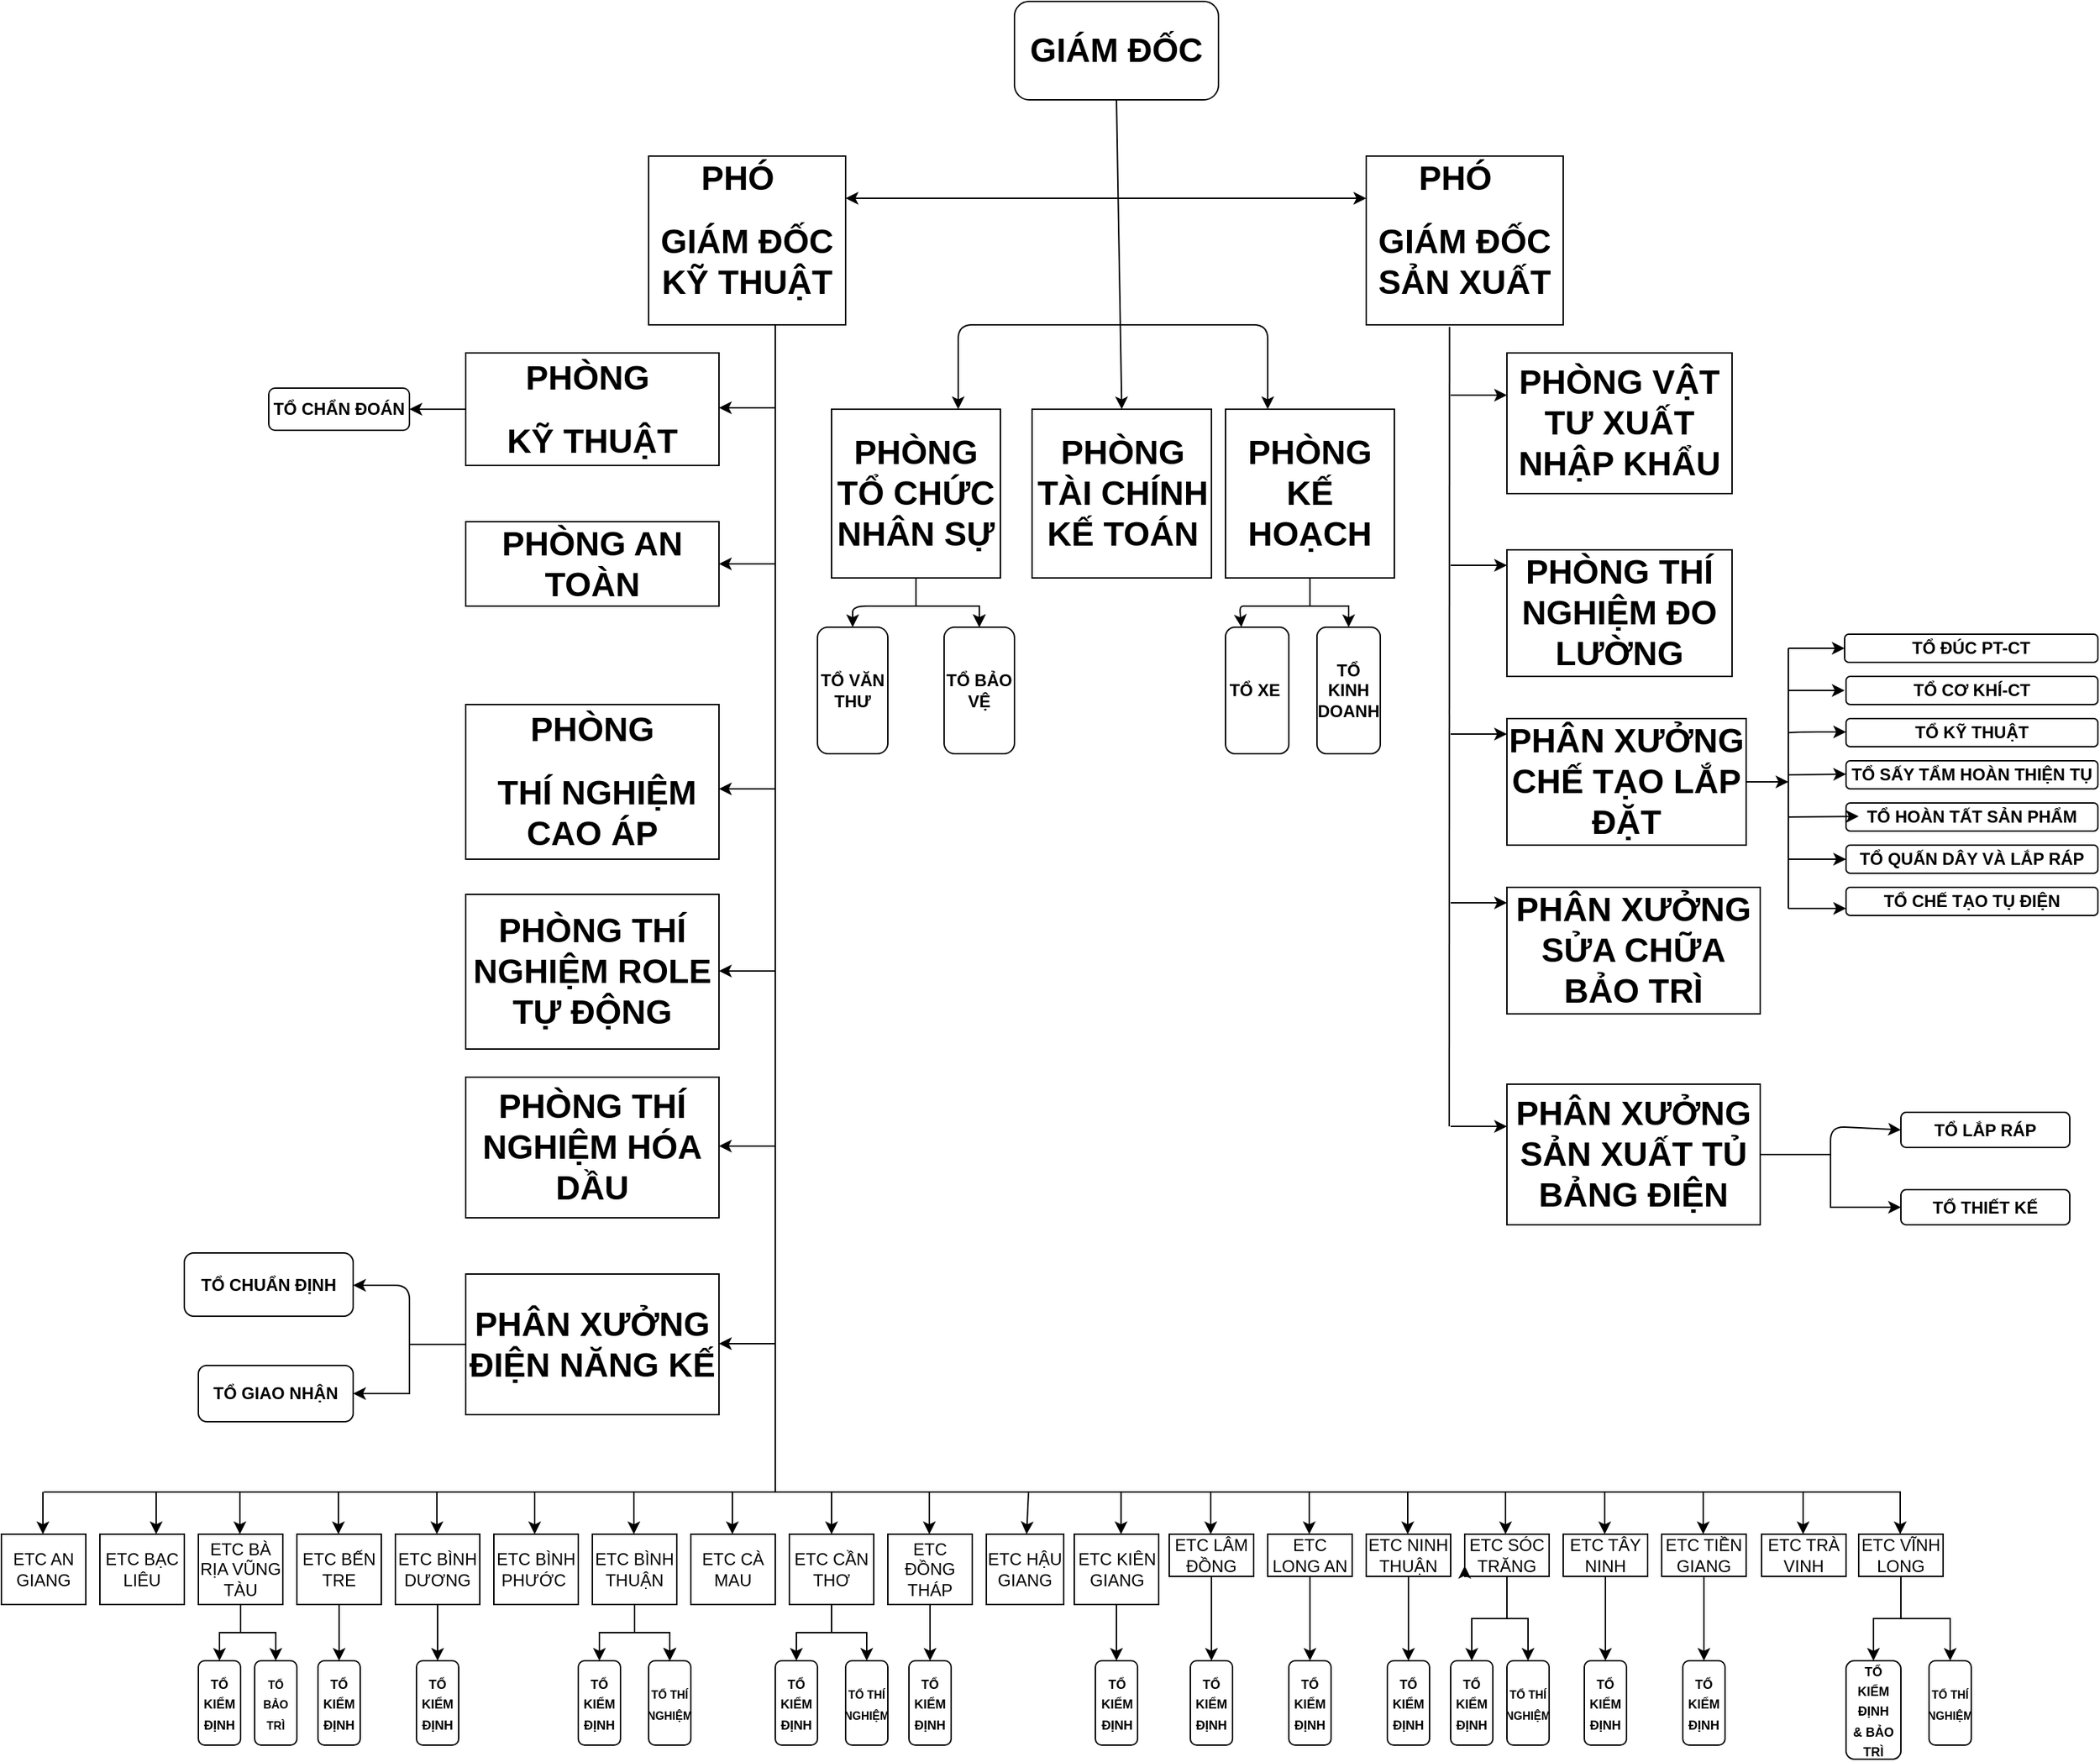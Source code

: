<mxfile version="14.4.9" type="github"><diagram id="yOJD8bRb-42_xf0yZn7i" name="Page-1"><mxGraphModel dx="1888" dy="2817" grid="1" gridSize="10" guides="1" tooltips="1" connect="1" arrows="1" fold="1" page="1" pageScale="1" pageWidth="850" pageHeight="1100" math="0" shadow="0"><root><mxCell id="0"/><mxCell id="1" parent="0"/><mxCell id="xTcGZscfiD_MgSBBifNz-1" value="&lt;h1&gt;GIÁM ĐỐC&lt;/h1&gt;" style="rounded=1;whiteSpace=wrap;html=1;" parent="1" vertex="1"><mxGeometry x="450" y="-2180" width="145" height="70" as="geometry"/></mxCell><mxCell id="xTcGZscfiD_MgSBBifNz-4" value="&lt;h1&gt;PHÓ&amp;nbsp;&amp;nbsp;&lt;/h1&gt;&lt;h1&gt;GIÁM ĐỐC SẢN XUẤT&lt;/h1&gt;&lt;div&gt;&lt;br&gt;&lt;/div&gt;" style="rounded=0;whiteSpace=wrap;html=1;align=center;" parent="1" vertex="1"><mxGeometry x="700" y="-2070" width="140" height="120" as="geometry"/></mxCell><mxCell id="YhAM479uiLmzW_i0adrI-1" value="&lt;h1&gt;PHÒNG VẬT TƯ XUẤT NHẬP KHẨU&lt;/h1&gt;" style="rounded=0;whiteSpace=wrap;html=1;" parent="1" vertex="1"><mxGeometry x="800" y="-1930" width="160" height="100" as="geometry"/></mxCell><mxCell id="YhAM479uiLmzW_i0adrI-2" value="&lt;h1&gt;PHÓ&amp;nbsp;&amp;nbsp;&lt;/h1&gt;&lt;h1&gt;GIÁM ĐỐC KỸ THUẬT&lt;/h1&gt;&lt;div&gt;&lt;br&gt;&lt;/div&gt;" style="rounded=0;whiteSpace=wrap;html=1;align=center;" parent="1" vertex="1"><mxGeometry x="190" y="-2070" width="140" height="120" as="geometry"/></mxCell><mxCell id="YhAM479uiLmzW_i0adrI-7" value="" style="endArrow=classic;html=1;exitX=0.5;exitY=1;exitDx=0;exitDy=0;entryX=0.5;entryY=0;entryDx=0;entryDy=0;" parent="1" source="xTcGZscfiD_MgSBBifNz-1" target="YhAM479uiLmzW_i0adrI-14" edge="1"><mxGeometry width="50" height="50" relative="1" as="geometry"><mxPoint x="530" y="-2070" as="sourcePoint"/><mxPoint x="523" y="-1900" as="targetPoint"/></mxGeometry></mxCell><mxCell id="YhAM479uiLmzW_i0adrI-12" value="" style="endArrow=classic;html=1;entryX=1;entryY=0.25;entryDx=0;entryDy=0;" parent="1" target="YhAM479uiLmzW_i0adrI-2" edge="1"><mxGeometry width="50" height="50" relative="1" as="geometry"><mxPoint x="520" y="-2040" as="sourcePoint"/><mxPoint x="570" y="-2090" as="targetPoint"/></mxGeometry></mxCell><mxCell id="YhAM479uiLmzW_i0adrI-13" value="" style="endArrow=classic;html=1;entryX=0;entryY=0.25;entryDx=0;entryDy=0;" parent="1" target="xTcGZscfiD_MgSBBifNz-4" edge="1"><mxGeometry width="50" height="50" relative="1" as="geometry"><mxPoint x="520" y="-2040" as="sourcePoint"/><mxPoint x="570" y="-2090" as="targetPoint"/></mxGeometry></mxCell><mxCell id="YhAM479uiLmzW_i0adrI-14" value="&lt;h1&gt;PHÒNG TÀI CHÍNH KẾ TOÁN&lt;/h1&gt;" style="rounded=0;whiteSpace=wrap;html=1;" parent="1" vertex="1"><mxGeometry x="462.5" y="-1890" width="127.5" height="120" as="geometry"/></mxCell><mxCell id="vHBTWpeR3NhkdNCN7X72-277" value="" style="edgeStyle=orthogonalEdgeStyle;rounded=0;orthogonalLoop=1;jettySize=auto;html=1;" parent="1" source="YhAM479uiLmzW_i0adrI-16" target="vHBTWpeR3NhkdNCN7X72-276" edge="1"><mxGeometry relative="1" as="geometry"/></mxCell><mxCell id="YhAM479uiLmzW_i0adrI-16" value="&lt;h1&gt;PHÒNG KẾ HOẠCH&lt;/h1&gt;" style="rounded=0;whiteSpace=wrap;html=1;" parent="1" vertex="1"><mxGeometry x="600" y="-1890" width="120" height="120" as="geometry"/></mxCell><mxCell id="vHBTWpeR3NhkdNCN7X72-268" value="" style="edgeStyle=orthogonalEdgeStyle;rounded=0;orthogonalLoop=1;jettySize=auto;html=1;entryX=0.5;entryY=0;entryDx=0;entryDy=0;" parent="1" source="YhAM479uiLmzW_i0adrI-17" target="vHBTWpeR3NhkdNCN7X72-269" edge="1"><mxGeometry relative="1" as="geometry"/></mxCell><mxCell id="vHBTWpeR3NhkdNCN7X72-270" value="" style="edgeStyle=orthogonalEdgeStyle;rounded=0;orthogonalLoop=1;jettySize=auto;html=1;" parent="1" source="YhAM479uiLmzW_i0adrI-17" target="vHBTWpeR3NhkdNCN7X72-269" edge="1"><mxGeometry relative="1" as="geometry"/></mxCell><mxCell id="YhAM479uiLmzW_i0adrI-17" value="&lt;h1&gt;PHÒNG TỔ CHỨC NHÂN SỰ&lt;/h1&gt;" style="rounded=0;whiteSpace=wrap;html=1;" parent="1" vertex="1"><mxGeometry x="320" y="-1890" width="120" height="120" as="geometry"/></mxCell><mxCell id="YhAM479uiLmzW_i0adrI-20" value="" style="endArrow=none;html=1;" parent="1" edge="1"><mxGeometry width="50" height="50" relative="1" as="geometry"><mxPoint x="280" y="-1120" as="sourcePoint"/><mxPoint x="280" y="-1950" as="targetPoint"/></mxGeometry></mxCell><mxCell id="YhAM479uiLmzW_i0adrI-21" value="" style="endArrow=classic;html=1;" parent="1" edge="1"><mxGeometry width="50" height="50" relative="1" as="geometry"><mxPoint x="280" y="-1891" as="sourcePoint"/><mxPoint x="240" y="-1891" as="targetPoint"/></mxGeometry></mxCell><mxCell id="YhAM479uiLmzW_i0adrI-22" value="" style="endArrow=classic;html=1;" parent="1" edge="1"><mxGeometry width="50" height="50" relative="1" as="geometry"><mxPoint x="280" y="-1780" as="sourcePoint"/><mxPoint x="240" y="-1780" as="targetPoint"/></mxGeometry></mxCell><mxCell id="YhAM479uiLmzW_i0adrI-23" value="" style="endArrow=classic;html=1;" parent="1" edge="1"><mxGeometry width="50" height="50" relative="1" as="geometry"><mxPoint x="280" y="-1620" as="sourcePoint"/><mxPoint x="240" y="-1620" as="targetPoint"/></mxGeometry></mxCell><mxCell id="YhAM479uiLmzW_i0adrI-25" value="" style="endArrow=classic;html=1;" parent="1" edge="1"><mxGeometry width="50" height="50" relative="1" as="geometry"><mxPoint x="280" y="-1490.5" as="sourcePoint"/><mxPoint x="240" y="-1490.5" as="targetPoint"/></mxGeometry></mxCell><mxCell id="YhAM479uiLmzW_i0adrI-35" value="" style="endArrow=none;html=1;entryX=0.423;entryY=1.013;entryDx=0;entryDy=0;entryPerimeter=0;" parent="1" target="xTcGZscfiD_MgSBBifNz-4" edge="1"><mxGeometry width="50" height="50" relative="1" as="geometry"><mxPoint x="759" y="-1380" as="sourcePoint"/><mxPoint x="759" y="-1940" as="targetPoint"/></mxGeometry></mxCell><mxCell id="YhAM479uiLmzW_i0adrI-37" value="" style="endArrow=classic;html=1;" parent="1" edge="1"><mxGeometry width="50" height="50" relative="1" as="geometry"><mxPoint x="760" y="-1900" as="sourcePoint"/><mxPoint x="800" y="-1900" as="targetPoint"/></mxGeometry></mxCell><mxCell id="YhAM479uiLmzW_i0adrI-38" value="" style="endArrow=classic;html=1;" parent="1" edge="1"><mxGeometry width="50" height="50" relative="1" as="geometry"><mxPoint x="760" y="-1779" as="sourcePoint"/><mxPoint x="800" y="-1779" as="targetPoint"/></mxGeometry></mxCell><mxCell id="YhAM479uiLmzW_i0adrI-39" value="" style="endArrow=classic;html=1;" parent="1" edge="1"><mxGeometry width="50" height="50" relative="1" as="geometry"><mxPoint x="760" y="-1659" as="sourcePoint"/><mxPoint x="800" y="-1659" as="targetPoint"/></mxGeometry></mxCell><mxCell id="YhAM479uiLmzW_i0adrI-40" value="" style="endArrow=classic;html=1;" parent="1" edge="1"><mxGeometry width="50" height="50" relative="1" as="geometry"><mxPoint x="760" y="-1539" as="sourcePoint"/><mxPoint x="800" y="-1539" as="targetPoint"/></mxGeometry></mxCell><mxCell id="YhAM479uiLmzW_i0adrI-41" value="&lt;h1&gt;PHÒNG&amp;nbsp;&lt;/h1&gt;&lt;h1&gt;KỸ THUẬT&lt;/h1&gt;" style="rounded=0;whiteSpace=wrap;html=1;" parent="1" vertex="1"><mxGeometry x="60" y="-1930" width="180" height="80" as="geometry"/></mxCell><mxCell id="YhAM479uiLmzW_i0adrI-42" value="&lt;h1&gt;PHÂN XƯỞNG SỬA CHỮA BẢO TRÌ&lt;/h1&gt;" style="rounded=0;whiteSpace=wrap;html=1;" parent="1" vertex="1"><mxGeometry x="800" y="-1550" width="180" height="90" as="geometry"/></mxCell><mxCell id="YhAM479uiLmzW_i0adrI-43" value="&lt;h1&gt;PHÂN XƯỞNG CHẾ TẠO LẮP ĐẶT&lt;/h1&gt;" style="rounded=0;whiteSpace=wrap;html=1;" parent="1" vertex="1"><mxGeometry x="800" y="-1670" width="170" height="90" as="geometry"/></mxCell><mxCell id="YhAM479uiLmzW_i0adrI-44" value="&lt;h1&gt;PHÒNG THÍ NGHIỆM ĐO LƯỜNG&lt;/h1&gt;" style="rounded=0;whiteSpace=wrap;html=1;" parent="1" vertex="1"><mxGeometry x="800" y="-1790" width="160" height="90" as="geometry"/></mxCell><mxCell id="YhAM479uiLmzW_i0adrI-45" value="&lt;h1&gt;PHÒNG THÍ NGHIỆM HÓA DẦU&lt;/h1&gt;" style="rounded=0;whiteSpace=wrap;html=1;" parent="1" vertex="1"><mxGeometry x="60" y="-1415" width="180" height="100" as="geometry"/></mxCell><mxCell id="YhAM479uiLmzW_i0adrI-46" value="&lt;h1&gt;PHÒNG THÍ NGHIỆM ROLE TỰ ĐỘNG&lt;/h1&gt;" style="rounded=0;whiteSpace=wrap;html=1;" parent="1" vertex="1"><mxGeometry x="60" y="-1545" width="180" height="110" as="geometry"/></mxCell><mxCell id="YhAM479uiLmzW_i0adrI-47" value="&lt;h1&gt;PHÒNG&lt;/h1&gt;&lt;h1&gt;&amp;nbsp;THÍ NGHIỆM CAO ÁP&lt;/h1&gt;" style="rounded=0;whiteSpace=wrap;html=1;" parent="1" vertex="1"><mxGeometry x="60" y="-1680" width="180" height="110" as="geometry"/></mxCell><mxCell id="YhAM479uiLmzW_i0adrI-48" value="" style="endArrow=classic;html=1;entryX=0.75;entryY=0;entryDx=0;entryDy=0;" parent="1" target="YhAM479uiLmzW_i0adrI-17" edge="1"><mxGeometry width="50" height="50" relative="1" as="geometry"><mxPoint x="530" y="-1950" as="sourcePoint"/><mxPoint x="385" y="-1950" as="targetPoint"/><Array as="points"><mxPoint x="410" y="-1950"/></Array></mxGeometry></mxCell><mxCell id="YhAM479uiLmzW_i0adrI-49" value="" style="endArrow=classic;html=1;entryX=0.25;entryY=0;entryDx=0;entryDy=0;" parent="1" target="YhAM479uiLmzW_i0adrI-16" edge="1"><mxGeometry width="50" height="50" relative="1" as="geometry"><mxPoint x="520" y="-1950" as="sourcePoint"/><mxPoint x="660" y="-1950" as="targetPoint"/><Array as="points"><mxPoint x="630" y="-1950"/></Array></mxGeometry></mxCell><mxCell id="vHBTWpeR3NhkdNCN7X72-289" value="" style="edgeStyle=orthogonalEdgeStyle;rounded=0;orthogonalLoop=1;jettySize=auto;html=1;" parent="1" source="YhAM479uiLmzW_i0adrI-51" target="vHBTWpeR3NhkdNCN7X72-7" edge="1"><mxGeometry relative="1" as="geometry"/></mxCell><mxCell id="YhAM479uiLmzW_i0adrI-51" value="&lt;h1&gt;PHÂN XƯỞNG ĐIỆN NĂNG KẾ&lt;/h1&gt;" style="rounded=0;whiteSpace=wrap;html=1;" parent="1" vertex="1"><mxGeometry x="60" y="-1275" width="180" height="100" as="geometry"/></mxCell><mxCell id="YhAM479uiLmzW_i0adrI-54" value="" style="endArrow=classic;html=1;" parent="1" edge="1"><mxGeometry width="50" height="50" relative="1" as="geometry"><mxPoint x="280" y="-1366" as="sourcePoint"/><mxPoint x="240" y="-1366" as="targetPoint"/></mxGeometry></mxCell><mxCell id="vHBTWpeR3NhkdNCN7X72-262" value="" style="edgeStyle=orthogonalEdgeStyle;rounded=0;orthogonalLoop=1;jettySize=auto;html=1;entryX=0;entryY=0.5;entryDx=0;entryDy=0;" parent="1" source="YhAM479uiLmzW_i0adrI-56" target="vHBTWpeR3NhkdNCN7X72-261" edge="1"><mxGeometry relative="1" as="geometry"/></mxCell><mxCell id="YhAM479uiLmzW_i0adrI-56" value="&lt;h1&gt;PHÂN XƯỞNG SẢN XUẤT TỦ BẢNG ĐIỆN&lt;/h1&gt;" style="rounded=0;whiteSpace=wrap;html=1;" parent="1" vertex="1"><mxGeometry x="800" y="-1410" width="180" height="100" as="geometry"/></mxCell><mxCell id="vHBTWpeR3NhkdNCN7X72-3" value="" style="endArrow=classic;html=1;exitX=0;exitY=0.5;exitDx=0;exitDy=0;" parent="1" source="YhAM479uiLmzW_i0adrI-41" edge="1"><mxGeometry width="50" height="50" relative="1" as="geometry"><mxPoint x="10" y="-1870" as="sourcePoint"/><mxPoint x="20" y="-1890" as="targetPoint"/></mxGeometry></mxCell><mxCell id="vHBTWpeR3NhkdNCN7X72-5" value="&lt;h1&gt;PHÒNG AN TOÀN&lt;/h1&gt;" style="rounded=0;whiteSpace=wrap;html=1;" parent="1" vertex="1"><mxGeometry x="60" y="-1810" width="180" height="60" as="geometry"/></mxCell><mxCell id="vHBTWpeR3NhkdNCN7X72-6" value="&lt;b&gt;TỔ CHUẨN ĐỊNH&lt;/b&gt;" style="rounded=1;whiteSpace=wrap;html=1;" parent="1" vertex="1"><mxGeometry x="-140" y="-1290" width="120" height="45" as="geometry"/></mxCell><mxCell id="vHBTWpeR3NhkdNCN7X72-7" value="&lt;b&gt;TỔ GIAO NHẬN&lt;/b&gt;" style="rounded=1;whiteSpace=wrap;html=1;" parent="1" vertex="1"><mxGeometry x="-130" y="-1210" width="110" height="40" as="geometry"/></mxCell><mxCell id="vHBTWpeR3NhkdNCN7X72-11" value="" style="endArrow=none;html=1;" parent="1" edge="1"><mxGeometry width="50" height="50" relative="1" as="geometry"><mxPoint x="-240" y="-1120" as="sourcePoint"/><mxPoint x="1080" y="-1120" as="targetPoint"/><Array as="points"/></mxGeometry></mxCell><mxCell id="vHBTWpeR3NhkdNCN7X72-12" value="" style="endArrow=classic;html=1;" parent="1" edge="1"><mxGeometry width="50" height="50" relative="1" as="geometry"><mxPoint x="-100.5" y="-1120" as="sourcePoint"/><mxPoint x="-100.5" y="-1090" as="targetPoint"/></mxGeometry></mxCell><mxCell id="vHBTWpeR3NhkdNCN7X72-13" value="" style="endArrow=classic;html=1;" parent="1" edge="1"><mxGeometry width="50" height="50" relative="1" as="geometry"><mxPoint x="525.75" y="-1120" as="sourcePoint"/><mxPoint x="525.75" y="-1090" as="targetPoint"/></mxGeometry></mxCell><mxCell id="vHBTWpeR3NhkdNCN7X72-15" value="" style="endArrow=classic;html=1;" parent="1" edge="1"><mxGeometry width="50" height="50" relative="1" as="geometry"><mxPoint x="-240.5" y="-1120" as="sourcePoint"/><mxPoint x="-240.5" y="-1090" as="targetPoint"/></mxGeometry></mxCell><mxCell id="vHBTWpeR3NhkdNCN7X72-49" value="" style="endArrow=classic;html=1;" parent="1" edge="1"><mxGeometry width="50" height="50" relative="1" as="geometry"><mxPoint x="589.5" y="-1120" as="sourcePoint"/><mxPoint x="589.5" y="-1090" as="targetPoint"/></mxGeometry></mxCell><mxCell id="vHBTWpeR3NhkdNCN7X72-50" value="" style="endArrow=classic;html=1;" parent="1" edge="1"><mxGeometry width="50" height="50" relative="1" as="geometry"><mxPoint x="659.5" y="-1120" as="sourcePoint"/><mxPoint x="659.5" y="-1090" as="targetPoint"/></mxGeometry></mxCell><mxCell id="vHBTWpeR3NhkdNCN7X72-51" value="" style="endArrow=classic;html=1;" parent="1" edge="1"><mxGeometry width="50" height="50" relative="1" as="geometry"><mxPoint x="729.5" y="-1120" as="sourcePoint"/><mxPoint x="729.5" y="-1090" as="targetPoint"/></mxGeometry></mxCell><mxCell id="vHBTWpeR3NhkdNCN7X72-52" value="" style="endArrow=classic;html=1;" parent="1" edge="1"><mxGeometry width="50" height="50" relative="1" as="geometry"><mxPoint x="799" y="-1120" as="sourcePoint"/><mxPoint x="799" y="-1090" as="targetPoint"/></mxGeometry></mxCell><mxCell id="vHBTWpeR3NhkdNCN7X72-53" value="" style="endArrow=classic;html=1;" parent="1" edge="1"><mxGeometry width="50" height="50" relative="1" as="geometry"><mxPoint x="869.5" y="-1120" as="sourcePoint"/><mxPoint x="869.5" y="-1090" as="targetPoint"/></mxGeometry></mxCell><mxCell id="vHBTWpeR3NhkdNCN7X72-54" value="" style="endArrow=classic;html=1;" parent="1" edge="1"><mxGeometry width="50" height="50" relative="1" as="geometry"><mxPoint x="939.5" y="-1120" as="sourcePoint"/><mxPoint x="939.5" y="-1090" as="targetPoint"/></mxGeometry></mxCell><mxCell id="vHBTWpeR3NhkdNCN7X72-55" value="" style="endArrow=classic;html=1;" parent="1" edge="1"><mxGeometry width="50" height="50" relative="1" as="geometry"><mxPoint x="1010.5" y="-1120" as="sourcePoint"/><mxPoint x="1010.5" y="-1090" as="targetPoint"/></mxGeometry></mxCell><mxCell id="vHBTWpeR3NhkdNCN7X72-57" value="" style="endArrow=classic;html=1;" parent="1" edge="1"><mxGeometry width="50" height="50" relative="1" as="geometry"><mxPoint x="1079.5" y="-1120" as="sourcePoint"/><mxPoint x="1079.5" y="-1090" as="targetPoint"/></mxGeometry></mxCell><mxCell id="vHBTWpeR3NhkdNCN7X72-58" value="" style="endArrow=classic;html=1;" parent="1" edge="1"><mxGeometry width="50" height="50" relative="1" as="geometry"><mxPoint x="179.5" y="-1120" as="sourcePoint"/><mxPoint x="179.5" y="-1090" as="targetPoint"/></mxGeometry></mxCell><mxCell id="vHBTWpeR3NhkdNCN7X72-59" value="" style="endArrow=classic;html=1;" parent="1" edge="1"><mxGeometry width="50" height="50" relative="1" as="geometry"><mxPoint x="389.5" y="-1120" as="sourcePoint"/><mxPoint x="389.5" y="-1090" as="targetPoint"/></mxGeometry></mxCell><mxCell id="vHBTWpeR3NhkdNCN7X72-60" value="" style="endArrow=classic;html=1;" parent="1" edge="1"><mxGeometry width="50" height="50" relative="1" as="geometry"><mxPoint x="320" y="-1120" as="sourcePoint"/><mxPoint x="320" y="-1090" as="targetPoint"/></mxGeometry></mxCell><mxCell id="vHBTWpeR3NhkdNCN7X72-61" value="" style="endArrow=classic;html=1;" parent="1" edge="1"><mxGeometry width="50" height="50" relative="1" as="geometry"><mxPoint x="249.5" y="-1120" as="sourcePoint"/><mxPoint x="249.5" y="-1090" as="targetPoint"/></mxGeometry></mxCell><mxCell id="vHBTWpeR3NhkdNCN7X72-62" value="" style="endArrow=classic;html=1;" parent="1" edge="1"><mxGeometry width="50" height="50" relative="1" as="geometry"><mxPoint x="109" y="-1120" as="sourcePoint"/><mxPoint x="109" y="-1090" as="targetPoint"/></mxGeometry></mxCell><mxCell id="vHBTWpeR3NhkdNCN7X72-63" value="" style="endArrow=classic;html=1;" parent="1" edge="1"><mxGeometry width="50" height="50" relative="1" as="geometry"><mxPoint x="39.5" y="-1120" as="sourcePoint"/><mxPoint x="39.5" y="-1090" as="targetPoint"/></mxGeometry></mxCell><mxCell id="vHBTWpeR3NhkdNCN7X72-64" value="" style="endArrow=classic;html=1;" parent="1" edge="1"><mxGeometry width="50" height="50" relative="1" as="geometry"><mxPoint x="-30.5" y="-1120" as="sourcePoint"/><mxPoint x="-30.5" y="-1090" as="targetPoint"/></mxGeometry></mxCell><mxCell id="vHBTWpeR3NhkdNCN7X72-65" value="" style="endArrow=classic;html=1;" parent="1" edge="1"><mxGeometry width="50" height="50" relative="1" as="geometry"><mxPoint x="-160" y="-1120" as="sourcePoint"/><mxPoint x="-160" y="-1090" as="targetPoint"/></mxGeometry></mxCell><mxCell id="vHBTWpeR3NhkdNCN7X72-212" value="" style="edgeStyle=orthogonalEdgeStyle;rounded=0;orthogonalLoop=1;jettySize=auto;html=1;" parent="1" source="vHBTWpeR3NhkdNCN7X72-82" target="vHBTWpeR3NhkdNCN7X72-211" edge="1"><mxGeometry relative="1" as="geometry"/></mxCell><mxCell id="vHBTWpeR3NhkdNCN7X72-215" value="" style="edgeStyle=orthogonalEdgeStyle;rounded=0;orthogonalLoop=1;jettySize=auto;html=1;" parent="1" source="vHBTWpeR3NhkdNCN7X72-82" target="vHBTWpeR3NhkdNCN7X72-214" edge="1"><mxGeometry relative="1" as="geometry"/></mxCell><mxCell id="vHBTWpeR3NhkdNCN7X72-82" value="ETC BÀ RỊA VŨNG TÀU" style="rounded=0;whiteSpace=wrap;html=1;" parent="1" vertex="1"><mxGeometry x="-130" y="-1090" width="60" height="50" as="geometry"/></mxCell><mxCell id="vHBTWpeR3NhkdNCN7X72-84" value="ETC BÌNH PHƯỚC&amp;nbsp;" style="rounded=0;whiteSpace=wrap;html=1;" parent="1" vertex="1"><mxGeometry x="80" y="-1090" width="60" height="50" as="geometry"/></mxCell><mxCell id="vHBTWpeR3NhkdNCN7X72-186" value="" style="edgeStyle=orthogonalEdgeStyle;rounded=0;orthogonalLoop=1;jettySize=auto;html=1;" parent="1" source="vHBTWpeR3NhkdNCN7X72-85" target="vHBTWpeR3NhkdNCN7X72-163" edge="1"><mxGeometry relative="1" as="geometry"/></mxCell><mxCell id="vHBTWpeR3NhkdNCN7X72-85" value="ETC BÌNH DƯƠNG" style="rounded=0;whiteSpace=wrap;html=1;" parent="1" vertex="1"><mxGeometry x="10" y="-1090" width="60" height="50" as="geometry"/></mxCell><mxCell id="vHBTWpeR3NhkdNCN7X72-185" value="" style="edgeStyle=orthogonalEdgeStyle;rounded=0;orthogonalLoop=1;jettySize=auto;html=1;" parent="1" source="vHBTWpeR3NhkdNCN7X72-86" target="vHBTWpeR3NhkdNCN7X72-164" edge="1"><mxGeometry relative="1" as="geometry"/></mxCell><mxCell id="vHBTWpeR3NhkdNCN7X72-86" value="ETC BẾN TRE" style="rounded=0;whiteSpace=wrap;html=1;" parent="1" vertex="1"><mxGeometry x="-60" y="-1090" width="60" height="50" as="geometry"/></mxCell><mxCell id="vHBTWpeR3NhkdNCN7X72-87" value="ETC CÀ MAU" style="rounded=0;whiteSpace=wrap;html=1;" parent="1" vertex="1"><mxGeometry x="220" y="-1090" width="60" height="50" as="geometry"/></mxCell><mxCell id="vHBTWpeR3NhkdNCN7X72-187" value="" style="edgeStyle=orthogonalEdgeStyle;rounded=0;orthogonalLoop=1;jettySize=auto;html=1;" parent="1" source="vHBTWpeR3NhkdNCN7X72-88" target="vHBTWpeR3NhkdNCN7X72-183" edge="1"><mxGeometry relative="1" as="geometry"/></mxCell><mxCell id="vHBTWpeR3NhkdNCN7X72-188" value="" style="edgeStyle=orthogonalEdgeStyle;rounded=0;orthogonalLoop=1;jettySize=auto;html=1;" parent="1" source="vHBTWpeR3NhkdNCN7X72-88" target="vHBTWpeR3NhkdNCN7X72-183" edge="1"><mxGeometry relative="1" as="geometry"/></mxCell><mxCell id="vHBTWpeR3NhkdNCN7X72-192" value="" style="edgeStyle=orthogonalEdgeStyle;rounded=0;orthogonalLoop=1;jettySize=auto;html=1;" parent="1" source="vHBTWpeR3NhkdNCN7X72-88" target="vHBTWpeR3NhkdNCN7X72-183" edge="1"><mxGeometry relative="1" as="geometry"/></mxCell><mxCell id="vHBTWpeR3NhkdNCN7X72-193" value="" style="edgeStyle=orthogonalEdgeStyle;rounded=0;orthogonalLoop=1;jettySize=auto;html=1;" parent="1" source="vHBTWpeR3NhkdNCN7X72-88" target="vHBTWpeR3NhkdNCN7X72-162" edge="1"><mxGeometry relative="1" as="geometry"/></mxCell><mxCell id="vHBTWpeR3NhkdNCN7X72-88" value="ETC BÌNH THUẬN" style="rounded=0;whiteSpace=wrap;html=1;" parent="1" vertex="1"><mxGeometry x="150" y="-1090" width="60" height="50" as="geometry"/></mxCell><mxCell id="vHBTWpeR3NhkdNCN7X72-209" value="" style="edgeStyle=orthogonalEdgeStyle;rounded=0;orthogonalLoop=1;jettySize=auto;html=1;entryX=0.5;entryY=0;entryDx=0;entryDy=0;" parent="1" source="vHBTWpeR3NhkdNCN7X72-109" target="vHBTWpeR3NhkdNCN7X72-154" edge="1"><mxGeometry relative="1" as="geometry"/></mxCell><mxCell id="vHBTWpeR3NhkdNCN7X72-210" value="" style="edgeStyle=orthogonalEdgeStyle;rounded=0;orthogonalLoop=1;jettySize=auto;html=1;" parent="1" source="vHBTWpeR3NhkdNCN7X72-109" target="vHBTWpeR3NhkdNCN7X72-181" edge="1"><mxGeometry relative="1" as="geometry"/></mxCell><mxCell id="vHBTWpeR3NhkdNCN7X72-109" value="ETC VĨNH LONG" style="rounded=0;whiteSpace=wrap;html=1;" parent="1" vertex="1"><mxGeometry x="1050" y="-1090" width="60" height="30" as="geometry"/></mxCell><mxCell id="vHBTWpeR3NhkdNCN7X72-110" value="ETC TRÀ VINH" style="rounded=0;whiteSpace=wrap;html=1;" parent="1" vertex="1"><mxGeometry x="981" y="-1090" width="60" height="30" as="geometry"/></mxCell><mxCell id="vHBTWpeR3NhkdNCN7X72-208" value="" style="edgeStyle=orthogonalEdgeStyle;rounded=0;orthogonalLoop=1;jettySize=auto;html=1;" parent="1" source="vHBTWpeR3NhkdNCN7X72-111" target="vHBTWpeR3NhkdNCN7X72-155" edge="1"><mxGeometry relative="1" as="geometry"/></mxCell><mxCell id="vHBTWpeR3NhkdNCN7X72-111" value="ETC TIỀN GIANG" style="rounded=0;whiteSpace=wrap;html=1;" parent="1" vertex="1"><mxGeometry x="910" y="-1090" width="60" height="30" as="geometry"/></mxCell><mxCell id="vHBTWpeR3NhkdNCN7X72-285" value="" style="edgeStyle=orthogonalEdgeStyle;rounded=0;orthogonalLoop=1;jettySize=auto;html=1;" parent="1" source="vHBTWpeR3NhkdNCN7X72-112" target="vHBTWpeR3NhkdNCN7X72-158" edge="1"><mxGeometry relative="1" as="geometry"/></mxCell><mxCell id="vHBTWpeR3NhkdNCN7X72-112" value="ETC NINH THUẬN" style="rounded=0;whiteSpace=wrap;html=1;" parent="1" vertex="1"><mxGeometry x="700" y="-1090" width="60" height="30" as="geometry"/></mxCell><mxCell id="vHBTWpeR3NhkdNCN7X72-200" value="" style="edgeStyle=orthogonalEdgeStyle;rounded=0;orthogonalLoop=1;jettySize=auto;html=1;entryX=0.5;entryY=0;entryDx=0;entryDy=0;" parent="1" source="vHBTWpeR3NhkdNCN7X72-113" target="vHBTWpeR3NhkdNCN7X72-157" edge="1"><mxGeometry relative="1" as="geometry"/></mxCell><mxCell id="vHBTWpeR3NhkdNCN7X72-201" value="" style="edgeStyle=orthogonalEdgeStyle;rounded=0;orthogonalLoop=1;jettySize=auto;html=1;" parent="1" source="vHBTWpeR3NhkdNCN7X72-113" target="vHBTWpeR3NhkdNCN7X72-182" edge="1"><mxGeometry relative="1" as="geometry"/></mxCell><mxCell id="vHBTWpeR3NhkdNCN7X72-113" value="ETC SÓC TRĂNG" style="rounded=0;whiteSpace=wrap;html=1;" parent="1" vertex="1"><mxGeometry x="770" y="-1090" width="60" height="30" as="geometry"/></mxCell><mxCell id="vHBTWpeR3NhkdNCN7X72-206" value="" style="edgeStyle=orthogonalEdgeStyle;rounded=0;orthogonalLoop=1;jettySize=auto;html=1;" parent="1" source="vHBTWpeR3NhkdNCN7X72-114" target="vHBTWpeR3NhkdNCN7X72-156" edge="1"><mxGeometry relative="1" as="geometry"/></mxCell><mxCell id="vHBTWpeR3NhkdNCN7X72-114" value="ETC TÂY NINH" style="rounded=0;whiteSpace=wrap;html=1;" parent="1" vertex="1"><mxGeometry x="840" y="-1090" width="60" height="30" as="geometry"/></mxCell><mxCell id="vHBTWpeR3NhkdNCN7X72-115" value="ETC AN GIANG" style="rounded=0;whiteSpace=wrap;html=1;" parent="1" vertex="1"><mxGeometry x="-270" y="-1090" width="60" height="50" as="geometry"/></mxCell><mxCell id="vHBTWpeR3NhkdNCN7X72-116" value="ETC BẠC LIÊU" style="rounded=0;whiteSpace=wrap;html=1;" parent="1" vertex="1"><mxGeometry x="-200" y="-1090" width="60" height="50" as="geometry"/></mxCell><mxCell id="vHBTWpeR3NhkdNCN7X72-284" value="" style="edgeStyle=orthogonalEdgeStyle;rounded=0;orthogonalLoop=1;jettySize=auto;html=1;" parent="1" source="vHBTWpeR3NhkdNCN7X72-117" target="vHBTWpeR3NhkdNCN7X72-159" edge="1"><mxGeometry relative="1" as="geometry"/></mxCell><mxCell id="vHBTWpeR3NhkdNCN7X72-117" value="ETC LONG AN" style="rounded=0;whiteSpace=wrap;html=1;" parent="1" vertex="1"><mxGeometry x="630" y="-1090" width="60" height="30" as="geometry"/></mxCell><mxCell id="vHBTWpeR3NhkdNCN7X72-199" value="" style="edgeStyle=orthogonalEdgeStyle;rounded=0;orthogonalLoop=1;jettySize=auto;html=1;" parent="1" source="vHBTWpeR3NhkdNCN7X72-118" target="vHBTWpeR3NhkdNCN7X72-196" edge="1"><mxGeometry relative="1" as="geometry"/></mxCell><mxCell id="vHBTWpeR3NhkdNCN7X72-118" value="ETC LÂM ĐỒNG" style="rounded=0;whiteSpace=wrap;html=1;" parent="1" vertex="1"><mxGeometry x="560" y="-1090" width="60" height="30" as="geometry"/></mxCell><mxCell id="vHBTWpeR3NhkdNCN7X72-198" value="" style="edgeStyle=orthogonalEdgeStyle;rounded=0;orthogonalLoop=1;jettySize=auto;html=1;" parent="1" source="vHBTWpeR3NhkdNCN7X72-119" target="vHBTWpeR3NhkdNCN7X72-160" edge="1"><mxGeometry relative="1" as="geometry"/></mxCell><mxCell id="vHBTWpeR3NhkdNCN7X72-119" value="ETC KIÊN GIANG" style="rounded=0;whiteSpace=wrap;html=1;" parent="1" vertex="1"><mxGeometry x="492.5" y="-1090" width="60" height="50" as="geometry"/></mxCell><mxCell id="vHBTWpeR3NhkdNCN7X72-120" value="ETC HẬU GIANG" style="rounded=0;whiteSpace=wrap;html=1;" parent="1" vertex="1"><mxGeometry x="430" y="-1090" width="55" height="50" as="geometry"/></mxCell><mxCell id="vHBTWpeR3NhkdNCN7X72-194" value="" style="edgeStyle=orthogonalEdgeStyle;rounded=0;orthogonalLoop=1;jettySize=auto;html=1;" parent="1" source="vHBTWpeR3NhkdNCN7X72-121" target="vHBTWpeR3NhkdNCN7X72-161" edge="1"><mxGeometry relative="1" as="geometry"/></mxCell><mxCell id="vHBTWpeR3NhkdNCN7X72-121" value="ETC ĐỒNG THÁP" style="rounded=0;whiteSpace=wrap;html=1;" parent="1" vertex="1"><mxGeometry x="360" y="-1090" width="60" height="50" as="geometry"/></mxCell><mxCell id="vHBTWpeR3NhkdNCN7X72-218" value="" style="edgeStyle=orthogonalEdgeStyle;rounded=0;orthogonalLoop=1;jettySize=auto;html=1;entryX=0.5;entryY=0;entryDx=0;entryDy=0;" parent="1" source="vHBTWpeR3NhkdNCN7X72-122" target="vHBTWpeR3NhkdNCN7X72-216" edge="1"><mxGeometry relative="1" as="geometry"/></mxCell><mxCell id="vHBTWpeR3NhkdNCN7X72-219" value="" style="edgeStyle=orthogonalEdgeStyle;rounded=0;orthogonalLoop=1;jettySize=auto;html=1;" parent="1" source="vHBTWpeR3NhkdNCN7X72-122" target="vHBTWpeR3NhkdNCN7X72-217" edge="1"><mxGeometry relative="1" as="geometry"/></mxCell><mxCell id="vHBTWpeR3NhkdNCN7X72-122" value="ETC CẦN THƠ" style="rounded=0;whiteSpace=wrap;html=1;" parent="1" vertex="1"><mxGeometry x="290" y="-1090" width="60" height="50" as="geometry"/></mxCell><mxCell id="vHBTWpeR3NhkdNCN7X72-130" style="edgeStyle=orthogonalEdgeStyle;rounded=0;orthogonalLoop=1;jettySize=auto;html=1;exitX=0.5;exitY=1;exitDx=0;exitDy=0;entryX=0;entryY=0.75;entryDx=0;entryDy=0;" parent="1" source="vHBTWpeR3NhkdNCN7X72-113" target="vHBTWpeR3NhkdNCN7X72-113" edge="1"><mxGeometry relative="1" as="geometry"/></mxCell><mxCell id="vHBTWpeR3NhkdNCN7X72-154" value="&lt;b&gt;&lt;font style=&quot;font-size: 9px&quot;&gt;TỔ KIỂM ĐỊNH&lt;br&gt;&amp;amp; BẢO TRÌ&lt;br&gt;&lt;/font&gt;&lt;/b&gt;" style="rounded=1;whiteSpace=wrap;html=1;" parent="1" vertex="1"><mxGeometry x="1041" y="-1000" width="39" height="70" as="geometry"/></mxCell><mxCell id="vHBTWpeR3NhkdNCN7X72-155" value="&lt;b&gt;&lt;font style=&quot;font-size: 9px&quot;&gt;TỔ KIỂM ĐỊNH&lt;/font&gt;&lt;/b&gt;" style="rounded=1;whiteSpace=wrap;html=1;" parent="1" vertex="1"><mxGeometry x="925" y="-1000" width="30" height="60" as="geometry"/></mxCell><mxCell id="vHBTWpeR3NhkdNCN7X72-156" value="&lt;b&gt;&lt;font style=&quot;font-size: 9px&quot;&gt;TỔ KIỂM ĐỊNH&lt;/font&gt;&lt;/b&gt;" style="rounded=1;whiteSpace=wrap;html=1;" parent="1" vertex="1"><mxGeometry x="855" y="-1000" width="30" height="60" as="geometry"/></mxCell><mxCell id="vHBTWpeR3NhkdNCN7X72-157" value="&lt;b&gt;&lt;font style=&quot;font-size: 9px&quot;&gt;TỔ KIỂM ĐỊNH&lt;/font&gt;&lt;/b&gt;" style="rounded=1;whiteSpace=wrap;html=1;" parent="1" vertex="1"><mxGeometry x="760" y="-1000" width="30" height="60" as="geometry"/></mxCell><mxCell id="vHBTWpeR3NhkdNCN7X72-158" value="&lt;b&gt;&lt;font style=&quot;font-size: 9px&quot;&gt;TỔ KIỂM ĐỊNH&lt;/font&gt;&lt;/b&gt;" style="rounded=1;whiteSpace=wrap;html=1;" parent="1" vertex="1"><mxGeometry x="715" y="-1000" width="30" height="60" as="geometry"/></mxCell><mxCell id="vHBTWpeR3NhkdNCN7X72-159" value="&lt;b&gt;&lt;font style=&quot;font-size: 9px&quot;&gt;TỔ KIỂM ĐỊNH&lt;/font&gt;&lt;/b&gt;" style="rounded=1;whiteSpace=wrap;html=1;" parent="1" vertex="1"><mxGeometry x="645" y="-1000" width="30" height="60" as="geometry"/></mxCell><mxCell id="vHBTWpeR3NhkdNCN7X72-160" value="&lt;b&gt;&lt;font style=&quot;font-size: 9px&quot;&gt;TỔ KIỂM ĐỊNH&lt;/font&gt;&lt;/b&gt;" style="rounded=1;whiteSpace=wrap;html=1;" parent="1" vertex="1"><mxGeometry x="507.5" y="-1000" width="30" height="60" as="geometry"/></mxCell><mxCell id="vHBTWpeR3NhkdNCN7X72-161" value="&lt;b&gt;&lt;font style=&quot;font-size: 9px&quot;&gt;TỔ KIỂM ĐỊNH&lt;/font&gt;&lt;/b&gt;" style="rounded=1;whiteSpace=wrap;html=1;" parent="1" vertex="1"><mxGeometry x="375" y="-1000" width="30" height="60" as="geometry"/></mxCell><mxCell id="vHBTWpeR3NhkdNCN7X72-162" value="&lt;b&gt;&lt;font style=&quot;font-size: 9px&quot;&gt;TỔ KIỂM ĐỊNH&lt;/font&gt;&lt;/b&gt;" style="rounded=1;whiteSpace=wrap;html=1;" parent="1" vertex="1"><mxGeometry x="140" y="-1000" width="30" height="60" as="geometry"/></mxCell><mxCell id="vHBTWpeR3NhkdNCN7X72-163" value="&lt;b&gt;&lt;font style=&quot;font-size: 9px&quot;&gt;TỔ KIỂM ĐỊNH&lt;/font&gt;&lt;/b&gt;" style="rounded=1;whiteSpace=wrap;html=1;" parent="1" vertex="1"><mxGeometry x="25" y="-1000" width="30" height="60" as="geometry"/></mxCell><mxCell id="vHBTWpeR3NhkdNCN7X72-164" value="&lt;b&gt;&lt;font style=&quot;font-size: 9px&quot;&gt;TỔ KIỂM ĐỊNH&lt;/font&gt;&lt;/b&gt;" style="rounded=1;whiteSpace=wrap;html=1;" parent="1" vertex="1"><mxGeometry x="-45" y="-1000" width="30" height="60" as="geometry"/></mxCell><mxCell id="vHBTWpeR3NhkdNCN7X72-181" value="&lt;b&gt;&lt;font style=&quot;font-size: 8px&quot;&gt;TỔ THÍ NGHIỆM&lt;/font&gt;&lt;/b&gt;" style="rounded=1;whiteSpace=wrap;html=1;" parent="1" vertex="1"><mxGeometry x="1100" y="-1000" width="30" height="60" as="geometry"/></mxCell><mxCell id="vHBTWpeR3NhkdNCN7X72-182" value="&lt;b&gt;&lt;font style=&quot;font-size: 8px&quot;&gt;TỔ THÍ NGHIỆM&lt;/font&gt;&lt;/b&gt;" style="rounded=1;whiteSpace=wrap;html=1;" parent="1" vertex="1"><mxGeometry x="800" y="-1000" width="30" height="60" as="geometry"/></mxCell><mxCell id="vHBTWpeR3NhkdNCN7X72-183" value="&lt;b&gt;&lt;font style=&quot;font-size: 8px&quot;&gt;TỔ THÍ NGHIỆM&lt;/font&gt;&lt;/b&gt;" style="rounded=1;whiteSpace=wrap;html=1;" parent="1" vertex="1"><mxGeometry x="190" y="-1000" width="30" height="60" as="geometry"/></mxCell><mxCell id="vHBTWpeR3NhkdNCN7X72-196" value="&lt;b&gt;&lt;font style=&quot;font-size: 9px&quot;&gt;TỔ KIỂM ĐỊNH&lt;/font&gt;&lt;/b&gt;" style="rounded=1;whiteSpace=wrap;html=1;" parent="1" vertex="1"><mxGeometry x="575" y="-1000" width="30" height="60" as="geometry"/></mxCell><mxCell id="vHBTWpeR3NhkdNCN7X72-211" value="&lt;b&gt;&lt;font style=&quot;font-size: 9px&quot;&gt;TỔ KIỂM ĐỊNH&lt;/font&gt;&lt;/b&gt;" style="rounded=1;whiteSpace=wrap;html=1;" parent="1" vertex="1"><mxGeometry x="-130" y="-1000" width="30" height="60" as="geometry"/></mxCell><mxCell id="vHBTWpeR3NhkdNCN7X72-214" value="&lt;span style=&quot;font-size: 8px&quot;&gt;&lt;b&gt;TỔ BẢO TRÌ&lt;/b&gt;&lt;/span&gt;" style="rounded=1;whiteSpace=wrap;html=1;" parent="1" vertex="1"><mxGeometry x="-90" y="-1000" width="30" height="60" as="geometry"/></mxCell><mxCell id="vHBTWpeR3NhkdNCN7X72-216" value="&lt;b&gt;&lt;font style=&quot;font-size: 9px&quot;&gt;TỔ KIỂM ĐỊNH&lt;/font&gt;&lt;/b&gt;" style="rounded=1;whiteSpace=wrap;html=1;" parent="1" vertex="1"><mxGeometry x="280" y="-1000" width="30" height="60" as="geometry"/></mxCell><mxCell id="vHBTWpeR3NhkdNCN7X72-217" value="&lt;b&gt;&lt;font style=&quot;font-size: 8px&quot;&gt;TỔ THÍ NGHIỆM&lt;/font&gt;&lt;/b&gt;" style="rounded=1;whiteSpace=wrap;html=1;" parent="1" vertex="1"><mxGeometry x="330" y="-1000" width="30" height="60" as="geometry"/></mxCell><mxCell id="vHBTWpeR3NhkdNCN7X72-220" value="" style="endArrow=classic;html=1;" parent="1" target="vHBTWpeR3NhkdNCN7X72-120" edge="1"><mxGeometry width="50" height="50" relative="1" as="geometry"><mxPoint x="460" y="-1120" as="sourcePoint"/><mxPoint x="500" y="-1170" as="targetPoint"/></mxGeometry></mxCell><mxCell id="vHBTWpeR3NhkdNCN7X72-221" value="" style="endArrow=none;html=1;" parent="1" edge="1"><mxGeometry width="50" height="50" relative="1" as="geometry"><mxPoint x="1000" y="-1720" as="sourcePoint"/><mxPoint x="1000" y="-1535" as="targetPoint"/></mxGeometry></mxCell><mxCell id="vHBTWpeR3NhkdNCN7X72-228" value="" style="endArrow=classic;html=1;" parent="1" edge="1"><mxGeometry width="50" height="50" relative="1" as="geometry"><mxPoint x="1000" y="-1660" as="sourcePoint"/><mxPoint x="1041" y="-1660.5" as="targetPoint"/><Array as="points"><mxPoint x="1011" y="-1660.5"/></Array></mxGeometry></mxCell><mxCell id="vHBTWpeR3NhkdNCN7X72-235" value="TỔ CƠ KHÍ-CT" style="rounded=1;whiteSpace=wrap;html=1;fontStyle=1" parent="1" vertex="1"><mxGeometry x="1041" y="-1700" width="179" height="20" as="geometry"/></mxCell><mxCell id="vHBTWpeR3NhkdNCN7X72-237" value="" style="endArrow=classic;html=1;exitX=1;exitY=0.5;exitDx=0;exitDy=0;" parent="1" source="YhAM479uiLmzW_i0adrI-43" edge="1"><mxGeometry width="50" height="50" relative="1" as="geometry"><mxPoint x="970" y="-1600" as="sourcePoint"/><mxPoint x="1000" y="-1625" as="targetPoint"/></mxGeometry></mxCell><mxCell id="vHBTWpeR3NhkdNCN7X72-239" value="TỔ CHẾ TẠO TỤ ĐIỆN" style="rounded=1;whiteSpace=wrap;html=1;fontStyle=1" parent="1" vertex="1"><mxGeometry x="1041" y="-1550" width="179" height="20" as="geometry"/></mxCell><mxCell id="vHBTWpeR3NhkdNCN7X72-240" value="TỔ QUẤN DÂY VÀ LẮP RÁP" style="rounded=1;whiteSpace=wrap;html=1;fontStyle=1" parent="1" vertex="1"><mxGeometry x="1041" y="-1580" width="179" height="20" as="geometry"/></mxCell><mxCell id="vHBTWpeR3NhkdNCN7X72-241" value="TỔ ĐÚC PT-CT" style="rounded=1;whiteSpace=wrap;html=1;fontStyle=1" parent="1" vertex="1"><mxGeometry x="1040" y="-1730" width="180" height="20" as="geometry"/></mxCell><mxCell id="vHBTWpeR3NhkdNCN7X72-242" value="TỔ HOÀN TẤT SẢN PHẨM" style="rounded=1;whiteSpace=wrap;html=1;fontStyle=1" parent="1" vertex="1"><mxGeometry x="1041" y="-1610" width="179" height="20" as="geometry"/></mxCell><mxCell id="vHBTWpeR3NhkdNCN7X72-243" value="TỔ SẤY TẨM HOÀN THIỆN TỤ" style="rounded=1;whiteSpace=wrap;html=1;fontStyle=1" parent="1" vertex="1"><mxGeometry x="1041" y="-1640" width="179" height="20" as="geometry"/></mxCell><mxCell id="vHBTWpeR3NhkdNCN7X72-244" value="TỔ KỸ THUẬT" style="rounded=1;whiteSpace=wrap;html=1;fontStyle=1" parent="1" vertex="1"><mxGeometry x="1041" y="-1670" width="179" height="20" as="geometry"/></mxCell><mxCell id="vHBTWpeR3NhkdNCN7X72-245" style="edgeStyle=orthogonalEdgeStyle;rounded=0;orthogonalLoop=1;jettySize=auto;html=1;exitX=0.5;exitY=1;exitDx=0;exitDy=0;fontStyle=1" parent="1" source="vHBTWpeR3NhkdNCN7X72-242" target="vHBTWpeR3NhkdNCN7X72-242" edge="1"><mxGeometry relative="1" as="geometry"/></mxCell><mxCell id="vHBTWpeR3NhkdNCN7X72-246" style="edgeStyle=orthogonalEdgeStyle;rounded=0;orthogonalLoop=1;jettySize=auto;html=1;exitX=0.5;exitY=1;exitDx=0;exitDy=0;fontStyle=1" parent="1" source="vHBTWpeR3NhkdNCN7X72-239" target="vHBTWpeR3NhkdNCN7X72-239" edge="1"><mxGeometry relative="1" as="geometry"/></mxCell><mxCell id="vHBTWpeR3NhkdNCN7X72-248" value="" style="endArrow=classic;html=1;" parent="1" edge="1"><mxGeometry width="50" height="50" relative="1" as="geometry"><mxPoint x="1000" y="-1630" as="sourcePoint"/><mxPoint x="1041" y="-1630.5" as="targetPoint"/><Array as="points"><mxPoint x="1041" y="-1630.5"/></Array></mxGeometry></mxCell><mxCell id="vHBTWpeR3NhkdNCN7X72-250" value="" style="endArrow=classic;html=1;" parent="1" edge="1"><mxGeometry width="50" height="50" relative="1" as="geometry"><mxPoint x="1000" y="-1600" as="sourcePoint"/><mxPoint x="1050" y="-1600.5" as="targetPoint"/></mxGeometry></mxCell><mxCell id="vHBTWpeR3NhkdNCN7X72-252" value="" style="endArrow=classic;html=1;entryX=0;entryY=0.75;entryDx=0;entryDy=0;" parent="1" target="vHBTWpeR3NhkdNCN7X72-239" edge="1"><mxGeometry width="50" height="50" relative="1" as="geometry"><mxPoint x="1000" y="-1535" as="sourcePoint"/><mxPoint x="1050" y="-1580" as="targetPoint"/></mxGeometry></mxCell><mxCell id="vHBTWpeR3NhkdNCN7X72-253" value="" style="endArrow=classic;html=1;entryX=0;entryY=0.5;entryDx=0;entryDy=0;" parent="1" target="vHBTWpeR3NhkdNCN7X72-240" edge="1"><mxGeometry width="50" height="50" relative="1" as="geometry"><mxPoint x="1000" y="-1570" as="sourcePoint"/><mxPoint x="1040" y="-1590" as="targetPoint"/></mxGeometry></mxCell><mxCell id="vHBTWpeR3NhkdNCN7X72-254" value="" style="endArrow=classic;html=1;" parent="1" edge="1"><mxGeometry width="50" height="50" relative="1" as="geometry"><mxPoint x="1000" y="-1690" as="sourcePoint"/><mxPoint x="1040" y="-1690" as="targetPoint"/></mxGeometry></mxCell><mxCell id="vHBTWpeR3NhkdNCN7X72-255" value="" style="endArrow=classic;html=1;entryX=0;entryY=0.5;entryDx=0;entryDy=0;" parent="1" target="vHBTWpeR3NhkdNCN7X72-241" edge="1"><mxGeometry width="50" height="50" relative="1" as="geometry"><mxPoint x="1000" y="-1720" as="sourcePoint"/><mxPoint x="1040" y="-1740" as="targetPoint"/></mxGeometry></mxCell><mxCell id="vHBTWpeR3NhkdNCN7X72-259" value="TỔ LẮP RÁP" style="rounded=1;whiteSpace=wrap;html=1;fontStyle=1" parent="1" vertex="1"><mxGeometry x="1080" y="-1390" width="120" height="25" as="geometry"/></mxCell><mxCell id="vHBTWpeR3NhkdNCN7X72-261" value="TỔ THIẾT KẾ" style="rounded=1;whiteSpace=wrap;html=1;fontStyle=1" parent="1" vertex="1"><mxGeometry x="1080" y="-1335" width="120" height="25" as="geometry"/></mxCell><mxCell id="vHBTWpeR3NhkdNCN7X72-264" value="" style="endArrow=classic;html=1;entryX=0;entryY=0.5;entryDx=0;entryDy=0;" parent="1" target="vHBTWpeR3NhkdNCN7X72-259" edge="1"><mxGeometry width="50" height="50" relative="1" as="geometry"><mxPoint x="1030" y="-1360" as="sourcePoint"/><mxPoint x="1030" y="-1400" as="targetPoint"/><Array as="points"><mxPoint x="1030" y="-1380"/></Array></mxGeometry></mxCell><mxCell id="vHBTWpeR3NhkdNCN7X72-267" value="&lt;h4&gt;TỔ VĂN THƯ&lt;/h4&gt;" style="rounded=1;whiteSpace=wrap;html=1;" parent="1" vertex="1"><mxGeometry x="310" y="-1735" width="50" height="90" as="geometry"/></mxCell><mxCell id="vHBTWpeR3NhkdNCN7X72-269" value="&lt;b&gt;TỔ BẢO VỆ&lt;/b&gt;" style="rounded=1;whiteSpace=wrap;html=1;" parent="1" vertex="1"><mxGeometry x="400" y="-1735" width="50" height="90" as="geometry"/></mxCell><mxCell id="vHBTWpeR3NhkdNCN7X72-272" value="" style="endArrow=classic;html=1;entryX=0.5;entryY=0;entryDx=0;entryDy=0;" parent="1" target="vHBTWpeR3NhkdNCN7X72-267" edge="1"><mxGeometry width="50" height="50" relative="1" as="geometry"><mxPoint x="380" y="-1750" as="sourcePoint"/><mxPoint x="310" y="-1750" as="targetPoint"/><Array as="points"><mxPoint x="335" y="-1750"/></Array></mxGeometry></mxCell><mxCell id="vHBTWpeR3NhkdNCN7X72-276" value="TỔ KINH DOANH" style="rounded=1;whiteSpace=wrap;html=1;fontStyle=1" parent="1" vertex="1"><mxGeometry x="665" y="-1735" width="45" height="90" as="geometry"/></mxCell><mxCell id="vHBTWpeR3NhkdNCN7X72-278" value="TỔ XE&amp;nbsp;" style="rounded=1;whiteSpace=wrap;html=1;fontStyle=1" parent="1" vertex="1"><mxGeometry x="600" y="-1735" width="45" height="90" as="geometry"/></mxCell><mxCell id="vHBTWpeR3NhkdNCN7X72-279" value="" style="endArrow=classic;html=1;entryX=0.25;entryY=0;entryDx=0;entryDy=0;" parent="1" target="vHBTWpeR3NhkdNCN7X72-278" edge="1"><mxGeometry width="50" height="50" relative="1" as="geometry"><mxPoint x="660" y="-1750" as="sourcePoint"/><mxPoint x="600" y="-1750" as="targetPoint"/><Array as="points"><mxPoint x="620" y="-1750"/><mxPoint x="610" y="-1750"/></Array></mxGeometry></mxCell><mxCell id="vHBTWpeR3NhkdNCN7X72-283" value="&lt;b&gt;TỔ CHẨN ĐOÁN&lt;/b&gt;" style="rounded=1;whiteSpace=wrap;html=1;" parent="1" vertex="1"><mxGeometry x="-80" y="-1905" width="100" height="30" as="geometry"/></mxCell><mxCell id="vHBTWpeR3NhkdNCN7X72-290" value="" style="endArrow=classic;html=1;" parent="1" edge="1"><mxGeometry width="50" height="50" relative="1" as="geometry"><mxPoint x="20" y="-1240" as="sourcePoint"/><mxPoint x="-20" y="-1267" as="targetPoint"/><Array as="points"><mxPoint x="20" y="-1220"/><mxPoint x="20" y="-1267"/></Array></mxGeometry></mxCell><mxCell id="vHBTWpeR3NhkdNCN7X72-293" value="" style="endArrow=classic;html=1;" parent="1" edge="1"><mxGeometry width="50" height="50" relative="1" as="geometry"><mxPoint x="760" y="-1380" as="sourcePoint"/><mxPoint x="800" y="-1380" as="targetPoint"/></mxGeometry></mxCell><mxCell id="vHBTWpeR3NhkdNCN7X72-294" value="" style="endArrow=classic;html=1;" parent="1" edge="1"><mxGeometry width="50" height="50" relative="1" as="geometry"><mxPoint x="280" y="-1225.5" as="sourcePoint"/><mxPoint x="240" y="-1225.5" as="targetPoint"/></mxGeometry></mxCell></root></mxGraphModel></diagram></mxfile>